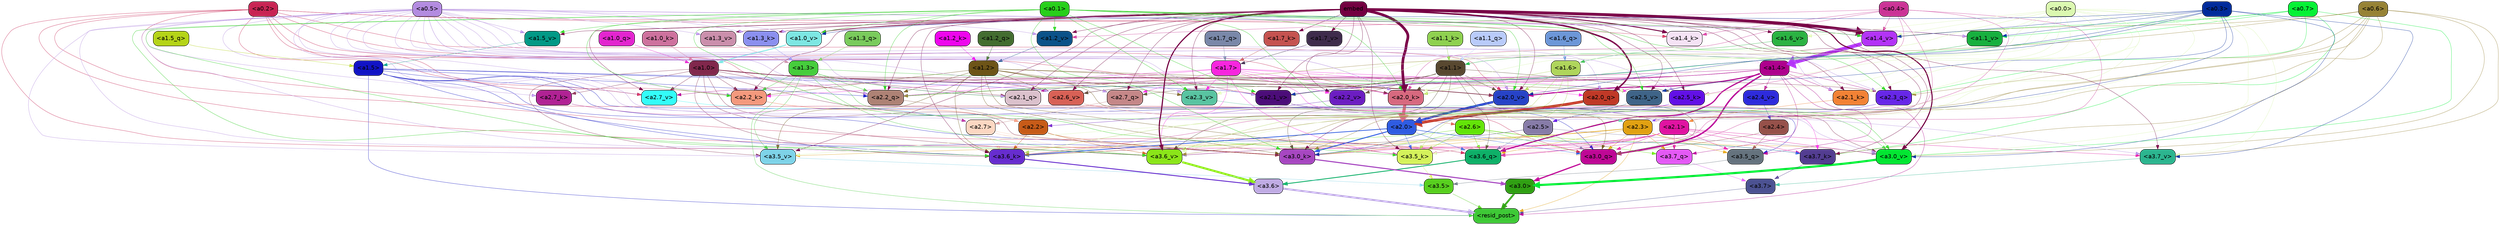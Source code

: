 strict digraph "" {
	graph [bgcolor=transparent,
		layout=dot,
		overlap=false,
		splines=true
	];
	"<a3.7>"	[color=black,
		fillcolor="#4c5292",
		fontname=Helvetica,
		shape=box,
		style="filled, rounded"];
	"<resid_post>"	[color=black,
		fillcolor="#3ec936",
		fontname=Helvetica,
		shape=box,
		style="filled, rounded"];
	"<a3.7>" -> "<resid_post>"	[color="#4c5292",
		penwidth=0.6239100098609924];
	"<a3.6>"	[color=black,
		fillcolor="#c0ace4",
		fontname=Helvetica,
		shape=box,
		style="filled, rounded"];
	"<a3.6>" -> "<resid_post>"	[color="#c0ace4",
		penwidth=4.569062113761902];
	"<a3.5>"	[color=black,
		fillcolor="#58cf1f",
		fontname=Helvetica,
		shape=box,
		style="filled, rounded"];
	"<a3.5>" -> "<resid_post>"	[color="#58cf1f",
		penwidth=0.6];
	"<a3.0>"	[color=black,
		fillcolor="#30a013",
		fontname=Helvetica,
		shape=box,
		style="filled, rounded"];
	"<a3.0>" -> "<resid_post>"	[color="#30a013",
		penwidth=4.283544182777405];
	"<a2.3>"	[color=black,
		fillcolor="#e1a112",
		fontname=Helvetica,
		shape=box,
		style="filled, rounded"];
	"<a2.3>" -> "<resid_post>"	[color="#e1a112",
		penwidth=0.6];
	"<a3.7_q>"	[color=black,
		fillcolor="#e459f5",
		fontname=Helvetica,
		shape=box,
		style="filled, rounded"];
	"<a2.3>" -> "<a3.7_q>"	[color="#e1a112",
		penwidth=0.6];
	"<a3.6_q>"	[color=black,
		fillcolor="#0eb068",
		fontname=Helvetica,
		shape=box,
		style="filled, rounded"];
	"<a2.3>" -> "<a3.6_q>"	[color="#e1a112",
		penwidth=0.6];
	"<a3.5_q>"	[color=black,
		fillcolor="#65737e",
		fontname=Helvetica,
		shape=box,
		style="filled, rounded"];
	"<a2.3>" -> "<a3.5_q>"	[color="#e1a112",
		penwidth=0.6];
	"<a3.0_q>"	[color=black,
		fillcolor="#be0895",
		fontname=Helvetica,
		shape=box,
		style="filled, rounded"];
	"<a2.3>" -> "<a3.0_q>"	[color="#e1a112",
		penwidth=0.6];
	"<a3.0_k>"	[color=black,
		fillcolor="#a747c1",
		fontname=Helvetica,
		shape=box,
		style="filled, rounded"];
	"<a2.3>" -> "<a3.0_k>"	[color="#e1a112",
		penwidth=0.6];
	"<a3.6_v>"	[color=black,
		fillcolor="#8be519",
		fontname=Helvetica,
		shape=box,
		style="filled, rounded"];
	"<a2.3>" -> "<a3.6_v>"	[color="#e1a112",
		penwidth=0.6];
	"<a3.5_v>"	[color=black,
		fillcolor="#7ed3e8",
		fontname=Helvetica,
		shape=box,
		style="filled, rounded"];
	"<a2.3>" -> "<a3.5_v>"	[color="#e1a112",
		penwidth=0.6];
	"<a3.0_v>"	[color=black,
		fillcolor="#03e632",
		fontname=Helvetica,
		shape=box,
		style="filled, rounded"];
	"<a2.3>" -> "<a3.0_v>"	[color="#e1a112",
		penwidth=0.6];
	"<a1.5>"	[color=black,
		fillcolor="#1113c5",
		fontname=Helvetica,
		shape=box,
		style="filled, rounded"];
	"<a1.5>" -> "<resid_post>"	[color="#1113c5",
		penwidth=0.6];
	"<a1.5>" -> "<a3.6_q>"	[color="#1113c5",
		penwidth=0.6];
	"<a1.5>" -> "<a3.5_q>"	[color="#1113c5",
		penwidth=0.6];
	"<a1.5>" -> "<a3.0_q>"	[color="#1113c5",
		penwidth=0.6];
	"<a3.6_k>"	[color=black,
		fillcolor="#672dcf",
		fontname=Helvetica,
		shape=box,
		style="filled, rounded"];
	"<a1.5>" -> "<a3.6_k>"	[color="#1113c5",
		penwidth=0.6];
	"<a1.5>" -> "<a3.0_k>"	[color="#1113c5",
		penwidth=0.6];
	"<a2.2_q>"	[color=black,
		fillcolor="#ae8275",
		fontname=Helvetica,
		shape=box,
		style="filled, rounded"];
	"<a1.5>" -> "<a2.2_q>"	[color="#1113c5",
		penwidth=0.6];
	"<a2.7_v>"	[color=black,
		fillcolor="#33fdf8",
		fontname=Helvetica,
		shape=box,
		style="filled, rounded"];
	"<a1.5>" -> "<a2.7_v>"	[color="#1113c5",
		penwidth=0.6];
	"<a2.6_v>"	[color=black,
		fillcolor="#d86156",
		fontname=Helvetica,
		shape=box,
		style="filled, rounded"];
	"<a1.5>" -> "<a2.6_v>"	[color="#1113c5",
		penwidth=0.6];
	"<a2.1_v>"	[color=black,
		fillcolor="#4c0d79",
		fontname=Helvetica,
		shape=box,
		style="filled, rounded"];
	"<a1.5>" -> "<a2.1_v>"	[color="#1113c5",
		penwidth=0.6];
	"<a1.4>"	[color=black,
		fillcolor="#ae018d",
		fontname=Helvetica,
		shape=box,
		style="filled, rounded"];
	"<a1.4>" -> "<resid_post>"	[color="#ae018d",
		penwidth=0.6];
	"<a1.4>" -> "<a3.7_q>"	[color="#ae018d",
		penwidth=0.6];
	"<a1.4>" -> "<a3.6_q>"	[color="#ae018d",
		penwidth=2.7536282539367676];
	"<a1.4>" -> "<a3.5_q>"	[color="#ae018d",
		penwidth=0.6];
	"<a1.4>" -> "<a3.0_q>"	[color="#ae018d",
		penwidth=3.3369133472442627];
	"<a2.3_q>"	[color=black,
		fillcolor="#6727e8",
		fontname=Helvetica,
		shape=box,
		style="filled, rounded"];
	"<a1.4>" -> "<a2.3_q>"	[color="#ae018d",
		penwidth=0.6];
	"<a1.4>" -> "<a2.2_q>"	[color="#ae018d",
		penwidth=0.6];
	"<a2.1_q>"	[color=black,
		fillcolor="#dbc1cc",
		fontname=Helvetica,
		shape=box,
		style="filled, rounded"];
	"<a1.4>" -> "<a2.1_q>"	[color="#ae018d",
		penwidth=0.6];
	"<a2.0_q>"	[color=black,
		fillcolor="#c03927",
		fontname=Helvetica,
		shape=box,
		style="filled, rounded"];
	"<a1.4>" -> "<a2.0_q>"	[color="#ae018d",
		penwidth=0.6];
	"<a2.1_k>"	[color=black,
		fillcolor="#f28235",
		fontname=Helvetica,
		shape=box,
		style="filled, rounded"];
	"<a1.4>" -> "<a2.1_k>"	[color="#ae018d",
		penwidth=0.6];
	"<a1.4>" -> "<a2.7_v>"	[color="#ae018d",
		penwidth=0.6];
	"<a1.4>" -> "<a2.6_v>"	[color="#ae018d",
		penwidth=0.6];
	"<a2.5_v>"	[color=black,
		fillcolor="#3f6488",
		fontname=Helvetica,
		shape=box,
		style="filled, rounded"];
	"<a1.4>" -> "<a2.5_v>"	[color="#ae018d",
		penwidth=0.6];
	"<a2.4_v>"	[color=black,
		fillcolor="#2e2bdc",
		fontname=Helvetica,
		shape=box,
		style="filled, rounded"];
	"<a1.4>" -> "<a2.4_v>"	[color="#ae018d",
		penwidth=0.6];
	"<a1.4>" -> "<a2.1_v>"	[color="#ae018d",
		penwidth=0.6];
	"<a2.0_v>"	[color=black,
		fillcolor="#2743c7",
		fontname=Helvetica,
		shape=box,
		style="filled, rounded"];
	"<a1.4>" -> "<a2.0_v>"	[color="#ae018d",
		penwidth=2.2818827629089355];
	"<a1.3>"	[color=black,
		fillcolor="#46cd3c",
		fontname=Helvetica,
		shape=box,
		style="filled, rounded"];
	"<a1.3>" -> "<resid_post>"	[color="#46cd3c",
		penwidth=0.6];
	"<a1.3>" -> "<a3.6_v>"	[color="#46cd3c",
		penwidth=0.6];
	"<a1.3>" -> "<a3.5_v>"	[color="#46cd3c",
		penwidth=0.6];
	"<a1.3>" -> "<a3.0_v>"	[color="#46cd3c",
		penwidth=0.6];
	"<a1.3>" -> "<a2.2_q>"	[color="#46cd3c",
		penwidth=0.6];
	"<a1.3>" -> "<a2.1_q>"	[color="#46cd3c",
		penwidth=0.6];
	"<a2.2_k>"	[color=black,
		fillcolor="#f4997d",
		fontname=Helvetica,
		shape=box,
		style="filled, rounded"];
	"<a1.3>" -> "<a2.2_k>"	[color="#46cd3c",
		penwidth=0.6];
	"<a1.3>" -> "<a2.5_v>"	[color="#46cd3c",
		penwidth=0.6];
	"<a3.7_q>" -> "<a3.7>"	[color="#e459f5",
		penwidth=0.6];
	"<a3.6_q>" -> "<a3.6>"	[color="#0eb068",
		penwidth=2.0344843566417694];
	"<a3.5_q>" -> "<a3.5>"	[color="#65737e",
		penwidth=0.6];
	"<a3.0_q>" -> "<a3.0>"	[color="#be0895",
		penwidth=2.863015294075012];
	"<a3.7_k>"	[color=black,
		fillcolor="#533d91",
		fontname=Helvetica,
		shape=box,
		style="filled, rounded"];
	"<a3.7_k>" -> "<a3.7>"	[color="#533d91",
		penwidth=0.6];
	"<a3.6_k>" -> "<a3.6>"	[color="#672dcf",
		penwidth=2.1770318150520325];
	"<a3.5_k>"	[color=black,
		fillcolor="#d5f25b",
		fontname=Helvetica,
		shape=box,
		style="filled, rounded"];
	"<a3.5_k>" -> "<a3.5>"	[color="#d5f25b",
		penwidth=0.6];
	"<a3.0_k>" -> "<a3.0>"	[color="#a747c1",
		penwidth=2.6323853135108948];
	"<a3.7_v>"	[color=black,
		fillcolor="#2cb58f",
		fontname=Helvetica,
		shape=box,
		style="filled, rounded"];
	"<a3.7_v>" -> "<a3.7>"	[color="#2cb58f",
		penwidth=0.6];
	"<a3.6_v>" -> "<a3.6>"	[color="#8be519",
		penwidth=4.972373723983765];
	"<a3.5_v>" -> "<a3.5>"	[color="#7ed3e8",
		penwidth=0.6];
	"<a3.0_v>" -> "<a3.0>"	[color="#03e632",
		penwidth=5.1638524532318115];
	"<a2.6>"	[color=black,
		fillcolor="#63e408",
		fontname=Helvetica,
		shape=box,
		style="filled, rounded"];
	"<a2.6>" -> "<a3.7_q>"	[color="#63e408",
		penwidth=0.6];
	"<a2.6>" -> "<a3.6_q>"	[color="#63e408",
		penwidth=0.6];
	"<a2.6>" -> "<a3.0_q>"	[color="#63e408",
		penwidth=0.6];
	"<a2.6>" -> "<a3.7_k>"	[color="#63e408",
		penwidth=0.6];
	"<a2.6>" -> "<a3.6_k>"	[color="#63e408",
		penwidth=0.6];
	"<a2.6>" -> "<a3.5_k>"	[color="#63e408",
		penwidth=0.6];
	"<a2.6>" -> "<a3.0_k>"	[color="#63e408",
		penwidth=0.6];
	"<a2.1>"	[color=black,
		fillcolor="#e013a1",
		fontname=Helvetica,
		shape=box,
		style="filled, rounded"];
	"<a2.1>" -> "<a3.7_q>"	[color="#e013a1",
		penwidth=0.6];
	"<a2.1>" -> "<a3.6_q>"	[color="#e013a1",
		penwidth=0.6];
	"<a2.1>" -> "<a3.5_q>"	[color="#e013a1",
		penwidth=0.6];
	"<a2.1>" -> "<a3.0_q>"	[color="#e013a1",
		penwidth=0.6];
	"<a2.1>" -> "<a3.7_k>"	[color="#e013a1",
		penwidth=0.6];
	"<a2.1>" -> "<a3.6_k>"	[color="#e013a1",
		penwidth=0.6];
	"<a2.1>" -> "<a3.5_k>"	[color="#e013a1",
		penwidth=0.6];
	"<a2.1>" -> "<a3.0_k>"	[color="#e013a1",
		penwidth=0.6];
	"<a2.1>" -> "<a3.7_v>"	[color="#e013a1",
		penwidth=0.6];
	"<a2.1>" -> "<a3.6_v>"	[color="#e013a1",
		penwidth=0.6];
	"<a2.1>" -> "<a3.0_v>"	[color="#e013a1",
		penwidth=0.6];
	"<a2.7>"	[color=black,
		fillcolor="#fcd7c2",
		fontname=Helvetica,
		shape=box,
		style="filled, rounded"];
	"<a2.7>" -> "<a3.6_q>"	[color="#fcd7c2",
		penwidth=0.6];
	"<a2.7>" -> "<a3.0_q>"	[color="#fcd7c2",
		penwidth=0.6];
	"<a2.7>" -> "<a3.6_k>"	[color="#fcd7c2",
		penwidth=0.6];
	"<a2.7>" -> "<a3.0_k>"	[color="#fcd7c2",
		penwidth=0.6];
	"<a2.7>" -> "<a3.6_v>"	[color="#fcd7c2",
		penwidth=0.6];
	"<a2.5>"	[color=black,
		fillcolor="#877ca8",
		fontname=Helvetica,
		shape=box,
		style="filled, rounded"];
	"<a2.5>" -> "<a3.6_q>"	[color="#877ca8",
		penwidth=0.6];
	"<a2.5>" -> "<a3.0_q>"	[color="#877ca8",
		penwidth=0.6];
	"<a2.5>" -> "<a3.0_k>"	[color="#877ca8",
		penwidth=0.6];
	"<a2.5>" -> "<a3.6_v>"	[color="#877ca8",
		penwidth=0.6];
	"<a2.5>" -> "<a3.0_v>"	[color="#877ca8",
		penwidth=0.6];
	"<a2.0>"	[color=black,
		fillcolor="#2f5ce2",
		fontname=Helvetica,
		shape=box,
		style="filled, rounded"];
	"<a2.0>" -> "<a3.6_q>"	[color="#2f5ce2",
		penwidth=0.6];
	"<a2.0>" -> "<a3.0_q>"	[color="#2f5ce2",
		penwidth=0.6];
	"<a2.0>" -> "<a3.7_k>"	[color="#2f5ce2",
		penwidth=0.6];
	"<a2.0>" -> "<a3.6_k>"	[color="#2f5ce2",
		penwidth=1.7047871947288513];
	"<a2.0>" -> "<a3.5_k>"	[color="#2f5ce2",
		penwidth=0.6];
	"<a2.0>" -> "<a3.0_k>"	[color="#2f5ce2",
		penwidth=2.239806979894638];
	"<a1.1>"	[color=black,
		fillcolor="#584830",
		fontname=Helvetica,
		shape=box,
		style="filled, rounded"];
	"<a1.1>" -> "<a3.6_q>"	[color="#584830",
		penwidth=0.6];
	"<a1.1>" -> "<a3.0_q>"	[color="#584830",
		penwidth=0.6];
	"<a1.1>" -> "<a3.0_k>"	[color="#584830",
		penwidth=0.6];
	"<a1.1>" -> "<a3.6_v>"	[color="#584830",
		penwidth=0.6];
	"<a2.7_q>"	[color=black,
		fillcolor="#c58788",
		fontname=Helvetica,
		shape=box,
		style="filled, rounded"];
	"<a1.1>" -> "<a2.7_q>"	[color="#584830",
		penwidth=0.6];
	"<a2.5_k>"	[color=black,
		fillcolor="#6210e6",
		fontname=Helvetica,
		shape=box,
		style="filled, rounded"];
	"<a1.1>" -> "<a2.5_k>"	[color="#584830",
		penwidth=0.6];
	"<a2.0_k>"	[color=black,
		fillcolor="#d7697f",
		fontname=Helvetica,
		shape=box,
		style="filled, rounded"];
	"<a1.1>" -> "<a2.0_k>"	[color="#584830",
		penwidth=0.6];
	"<a1.1>" -> "<a2.6_v>"	[color="#584830",
		penwidth=0.6];
	"<a2.2_v>"	[color=black,
		fillcolor="#6c1dc2",
		fontname=Helvetica,
		shape=box,
		style="filled, rounded"];
	"<a1.1>" -> "<a2.2_v>"	[color="#584830",
		penwidth=0.6];
	"<a1.1>" -> "<a2.1_v>"	[color="#584830",
		penwidth=0.6];
	"<a1.1>" -> "<a2.0_v>"	[color="#584830",
		penwidth=0.6];
	"<a0.4>"	[color=black,
		fillcolor="#cb3496",
		fontname=Helvetica,
		shape=box,
		style="filled, rounded"];
	"<a0.4>" -> "<a3.6_q>"	[color="#cb3496",
		penwidth=0.6];
	"<a0.4>" -> "<a3.0_q>"	[color="#cb3496",
		penwidth=0.6];
	"<a0.4>" -> "<a3.6_k>"	[color="#cb3496",
		penwidth=0.6];
	"<a0.4>" -> "<a2.5_k>"	[color="#cb3496",
		penwidth=0.6];
	"<a0.4>" -> "<a2.0_k>"	[color="#cb3496",
		penwidth=0.6];
	"<a1.4_k>"	[color=black,
		fillcolor="#f5e3f5",
		fontname=Helvetica,
		shape=box,
		style="filled, rounded"];
	"<a0.4>" -> "<a1.4_k>"	[color="#cb3496",
		penwidth=0.6];
	"<a1.4_v>"	[color=black,
		fillcolor="#b334f7",
		fontname=Helvetica,
		shape=box,
		style="filled, rounded"];
	"<a0.4>" -> "<a1.4_v>"	[color="#cb3496",
		penwidth=0.6];
	"<a1.2_v>"	[color=black,
		fillcolor="#0b5289",
		fontname=Helvetica,
		shape=box,
		style="filled, rounded"];
	"<a0.4>" -> "<a1.2_v>"	[color="#cb3496",
		penwidth=0.6];
	"<a0.2>"	[color=black,
		fillcolor="#c82453",
		fontname=Helvetica,
		shape=box,
		style="filled, rounded"];
	"<a0.2>" -> "<a3.6_q>"	[color="#c82453",
		penwidth=0.6];
	"<a0.2>" -> "<a3.0_q>"	[color="#c82453",
		penwidth=0.6];
	"<a0.2>" -> "<a3.6_k>"	[color="#c82453",
		penwidth=0.6];
	"<a0.2>" -> "<a3.0_k>"	[color="#c82453",
		penwidth=0.6];
	"<a0.2>" -> "<a2.2_q>"	[color="#c82453",
		penwidth=0.6];
	"<a0.2>" -> "<a2.2_k>"	[color="#c82453",
		penwidth=0.6];
	"<a0.2>" -> "<a2.0_k>"	[color="#c82453",
		penwidth=0.6];
	"<a0.2>" -> "<a2.7_v>"	[color="#c82453",
		penwidth=0.6];
	"<a0.2>" -> "<a2.1_v>"	[color="#c82453",
		penwidth=0.6];
	"<a0.2>" -> "<a2.0_v>"	[color="#c82453",
		penwidth=0.6];
	"<a0.2>" -> "<a1.4_k>"	[color="#c82453",
		penwidth=0.6];
	"<a0.2>" -> "<a1.4_v>"	[color="#c82453",
		penwidth=0.6];
	"<a2.4>"	[color=black,
		fillcolor="#96514a",
		fontname=Helvetica,
		shape=box,
		style="filled, rounded"];
	"<a2.4>" -> "<a3.5_q>"	[color="#96514a",
		penwidth=0.6];
	"<a2.4>" -> "<a3.0_q>"	[color="#96514a",
		penwidth=0.6];
	"<a1.2>"	[color=black,
		fillcolor="#6d5417",
		fontname=Helvetica,
		shape=box,
		style="filled, rounded"];
	"<a1.2>" -> "<a3.0_q>"	[color="#6d5417",
		penwidth=0.6];
	"<a1.2>" -> "<a3.6_k>"	[color="#6d5417",
		penwidth=0.6];
	"<a1.2>" -> "<a3.5_k>"	[color="#6d5417",
		penwidth=0.6];
	"<a1.2>" -> "<a3.0_k>"	[color="#6d5417",
		penwidth=0.6];
	"<a1.2>" -> "<a3.5_v>"	[color="#6d5417",
		penwidth=0.6];
	"<a1.2>" -> "<a2.7_q>"	[color="#6d5417",
		penwidth=0.6];
	"<a1.2>" -> "<a2.2_q>"	[color="#6d5417",
		penwidth=0.6];
	"<a1.2>" -> "<a2.2_k>"	[color="#6d5417",
		penwidth=0.6];
	"<a1.2>" -> "<a2.6_v>"	[color="#6d5417",
		penwidth=0.6];
	"<a1.2>" -> "<a2.5_v>"	[color="#6d5417",
		penwidth=0.6];
	"<a2.3_v>"	[color=black,
		fillcolor="#59c4a1",
		fontname=Helvetica,
		shape=box,
		style="filled, rounded"];
	"<a1.2>" -> "<a2.3_v>"	[color="#6d5417",
		penwidth=0.6];
	"<a1.2>" -> "<a2.0_v>"	[color="#6d5417",
		penwidth=0.6];
	"<a1.7>"	[color=black,
		fillcolor="#f725de",
		fontname=Helvetica,
		shape=box,
		style="filled, rounded"];
	"<a1.7>" -> "<a3.7_k>"	[color="#f725de",
		penwidth=0.6];
	"<a1.7>" -> "<a3.5_k>"	[color="#f725de",
		penwidth=0.6];
	"<a1.7>" -> "<a3.6_v>"	[color="#f725de",
		penwidth=0.6];
	"<a1.7>" -> "<a2.7_q>"	[color="#f725de",
		penwidth=0.6];
	"<a1.7>" -> "<a2.2_q>"	[color="#f725de",
		penwidth=0.6];
	"<a1.7>" -> "<a2.0_q>"	[color="#f725de",
		penwidth=0.6];
	"<a1.7>" -> "<a2.2_k>"	[color="#f725de",
		penwidth=0.6];
	"<a1.7>" -> "<a2.0_k>"	[color="#f725de",
		penwidth=0.6];
	"<a1.7>" -> "<a2.5_v>"	[color="#f725de",
		penwidth=0.6];
	"<a1.7>" -> "<a2.3_v>"	[color="#f725de",
		penwidth=0.6];
	"<a1.7>" -> "<a2.2_v>"	[color="#f725de",
		penwidth=0.6];
	"<a0.7>"	[color=black,
		fillcolor="#06f135",
		fontname=Helvetica,
		shape=box,
		style="filled, rounded"];
	"<a0.7>" -> "<a3.7_k>"	[color="#06f135",
		penwidth=0.6];
	"<a0.7>" -> "<a3.0_v>"	[color="#06f135",
		penwidth=0.6];
	"<a0.7>" -> "<a2.3_q>"	[color="#06f135",
		penwidth=0.6];
	"<a0.7>" -> "<a2.2_q>"	[color="#06f135",
		penwidth=0.6];
	"<a0.7>" -> "<a1.4_v>"	[color="#06f135",
		penwidth=0.6];
	"<a1.1_v>"	[color=black,
		fillcolor="#17b03f",
		fontname=Helvetica,
		shape=box,
		style="filled, rounded"];
	"<a0.7>" -> "<a1.1_v>"	[color="#06f135",
		penwidth=0.6];
	"<a0.6>"	[color=black,
		fillcolor="#968235",
		fontname=Helvetica,
		shape=box,
		style="filled, rounded"];
	"<a0.6>" -> "<a3.7_k>"	[color="#968235",
		penwidth=0.6];
	"<a0.6>" -> "<a3.6_k>"	[color="#968235",
		penwidth=0.6];
	"<a0.6>" -> "<a3.0_k>"	[color="#968235",
		penwidth=0.6];
	"<a0.6>" -> "<a3.7_v>"	[color="#968235",
		penwidth=0.6];
	"<a0.6>" -> "<a3.6_v>"	[color="#968235",
		penwidth=0.6];
	"<a0.6>" -> "<a3.0_v>"	[color="#968235",
		penwidth=0.6];
	"<a0.6>" -> "<a2.3_q>"	[color="#968235",
		penwidth=0.6];
	"<a0.6>" -> "<a2.2_q>"	[color="#968235",
		penwidth=0.6];
	"<a0.6>" -> "<a1.4_v>"	[color="#968235",
		penwidth=0.6];
	embed	[color=black,
		fillcolor="#730141",
		fontname=Helvetica,
		shape=box,
		style="filled, rounded"];
	embed -> "<a3.7_k>"	[color="#730141",
		penwidth=0.6];
	embed -> "<a3.6_k>"	[color="#730141",
		penwidth=0.6];
	embed -> "<a3.5_k>"	[color="#730141",
		penwidth=0.6];
	embed -> "<a3.0_k>"	[color="#730141",
		penwidth=0.6];
	embed -> "<a3.7_v>"	[color="#730141",
		penwidth=0.6];
	embed -> "<a3.6_v>"	[color="#730141",
		penwidth=2.7369276881217957];
	embed -> "<a3.5_v>"	[color="#730141",
		penwidth=0.6];
	embed -> "<a3.0_v>"	[color="#730141",
		penwidth=2.5778204202651978];
	embed -> "<a2.7_q>"	[color="#730141",
		penwidth=0.6];
	embed -> "<a2.3_q>"	[color="#730141",
		penwidth=0.6];
	embed -> "<a2.2_q>"	[color="#730141",
		penwidth=0.6];
	embed -> "<a2.1_q>"	[color="#730141",
		penwidth=0.6];
	embed -> "<a2.0_q>"	[color="#730141",
		penwidth=3.459219217300415];
	embed -> "<a2.5_k>"	[color="#730141",
		penwidth=0.6];
	embed -> "<a2.2_k>"	[color="#730141",
		penwidth=0.6363201141357422];
	embed -> "<a2.1_k>"	[color="#730141",
		penwidth=0.6];
	embed -> "<a2.0_k>"	[color="#730141",
		penwidth=6.407642982900143];
	embed -> "<a2.7_v>"	[color="#730141",
		penwidth=0.6];
	embed -> "<a2.6_v>"	[color="#730141",
		penwidth=0.6];
	embed -> "<a2.5_v>"	[color="#730141",
		penwidth=0.6];
	embed -> "<a2.3_v>"	[color="#730141",
		penwidth=0.6];
	embed -> "<a2.2_v>"	[color="#730141",
		penwidth=0.6175012588500977];
	embed -> "<a2.1_v>"	[color="#730141",
		penwidth=0.6];
	embed -> "<a2.0_v>"	[color="#730141",
		penwidth=0.6];
	"<a1.7_k>"	[color=black,
		fillcolor="#c55350",
		fontname=Helvetica,
		shape=box,
		style="filled, rounded"];
	embed -> "<a1.7_k>"	[color="#730141",
		penwidth=0.6];
	embed -> "<a1.4_k>"	[color="#730141",
		penwidth=2.1454997062683105];
	"<a1.3_k>"	[color=black,
		fillcolor="#8b90ef",
		fontname=Helvetica,
		shape=box,
		style="filled, rounded"];
	embed -> "<a1.3_k>"	[color="#730141",
		penwidth=0.6];
	"<a1.7_v>"	[color=black,
		fillcolor="#3f2c4c",
		fontname=Helvetica,
		shape=box,
		style="filled, rounded"];
	embed -> "<a1.7_v>"	[color="#730141",
		penwidth=0.6];
	"<a1.6_v>"	[color=black,
		fillcolor="#2bb343",
		fontname=Helvetica,
		shape=box,
		style="filled, rounded"];
	embed -> "<a1.6_v>"	[color="#730141",
		penwidth=0.6];
	"<a1.5_v>"	[color=black,
		fillcolor="#029986",
		fontname=Helvetica,
		shape=box,
		style="filled, rounded"];
	embed -> "<a1.5_v>"	[color="#730141",
		penwidth=0.6];
	embed -> "<a1.4_v>"	[color="#730141",
		penwidth=6.860090345144272];
	"<a1.3_v>"	[color=black,
		fillcolor="#cb8fac",
		fontname=Helvetica,
		shape=box,
		style="filled, rounded"];
	embed -> "<a1.3_v>"	[color="#730141",
		penwidth=0.6];
	embed -> "<a1.2_v>"	[color="#730141",
		penwidth=0.6];
	embed -> "<a1.1_v>"	[color="#730141",
		penwidth=0.6];
	"<a1.0_v>"	[color=black,
		fillcolor="#7de7e3",
		fontname=Helvetica,
		shape=box,
		style="filled, rounded"];
	embed -> "<a1.0_v>"	[color="#730141",
		penwidth=1.2940821647644043];
	"<a2.2>"	[color=black,
		fillcolor="#c75b18",
		fontname=Helvetica,
		shape=box,
		style="filled, rounded"];
	"<a2.2>" -> "<a3.6_k>"	[color="#c75b18",
		penwidth=0.6];
	"<a2.2>" -> "<a3.0_k>"	[color="#c75b18",
		penwidth=0.6];
	"<a2.2>" -> "<a3.6_v>"	[color="#c75b18",
		penwidth=0.6];
	"<a1.6>"	[color=black,
		fillcolor="#afd55b",
		fontname=Helvetica,
		shape=box,
		style="filled, rounded"];
	"<a1.6>" -> "<a3.6_k>"	[color="#afd55b",
		penwidth=0.6];
	"<a1.6>" -> "<a3.5_k>"	[color="#afd55b",
		penwidth=0.6];
	"<a1.6>" -> "<a3.6_v>"	[color="#afd55b",
		penwidth=0.6];
	"<a1.6>" -> "<a2.0_k>"	[color="#afd55b",
		penwidth=0.6];
	"<a1.6>" -> "<a2.0_v>"	[color="#afd55b",
		penwidth=0.6];
	"<a1.0>"	[color=black,
		fillcolor="#81274c",
		fontname=Helvetica,
		shape=box,
		style="filled, rounded"];
	"<a1.0>" -> "<a3.6_k>"	[color="#81274c",
		penwidth=0.6];
	"<a1.0>" -> "<a3.0_k>"	[color="#81274c",
		penwidth=0.6];
	"<a1.0>" -> "<a3.6_v>"	[color="#81274c",
		penwidth=0.6];
	"<a1.0>" -> "<a3.5_v>"	[color="#81274c",
		penwidth=0.6];
	"<a1.0>" -> "<a3.0_v>"	[color="#81274c",
		penwidth=0.6];
	"<a1.0>" -> "<a2.3_q>"	[color="#81274c",
		penwidth=0.6];
	"<a1.0>" -> "<a2.2_q>"	[color="#81274c",
		penwidth=0.6];
	"<a1.0>" -> "<a2.1_q>"	[color="#81274c",
		penwidth=0.6];
	"<a2.7_k>"	[color=black,
		fillcolor="#b12294",
		fontname=Helvetica,
		shape=box,
		style="filled, rounded"];
	"<a1.0>" -> "<a2.7_k>"	[color="#81274c",
		penwidth=0.6];
	"<a1.0>" -> "<a2.2_k>"	[color="#81274c",
		penwidth=0.6];
	"<a1.0>" -> "<a2.0_k>"	[color="#81274c",
		penwidth=0.6];
	"<a1.0>" -> "<a2.7_v>"	[color="#81274c",
		penwidth=0.6];
	"<a1.0>" -> "<a2.6_v>"	[color="#81274c",
		penwidth=0.6];
	"<a1.0>" -> "<a2.0_v>"	[color="#81274c",
		penwidth=1.2978954315185547];
	"<a0.5>"	[color=black,
		fillcolor="#b38be0",
		fontname=Helvetica,
		shape=box,
		style="filled, rounded"];
	"<a0.5>" -> "<a3.6_k>"	[color="#b38be0",
		penwidth=0.6];
	"<a0.5>" -> "<a3.7_v>"	[color="#b38be0",
		penwidth=0.6];
	"<a0.5>" -> "<a3.6_v>"	[color="#b38be0",
		penwidth=0.6];
	"<a0.5>" -> "<a3.5_v>"	[color="#b38be0",
		penwidth=0.6];
	"<a0.5>" -> "<a3.0_v>"	[color="#b38be0",
		penwidth=0.6];
	"<a0.5>" -> "<a2.7_q>"	[color="#b38be0",
		penwidth=0.6];
	"<a0.5>" -> "<a2.3_q>"	[color="#b38be0",
		penwidth=0.6];
	"<a0.5>" -> "<a2.2_q>"	[color="#b38be0",
		penwidth=0.6];
	"<a0.5>" -> "<a2.1_q>"	[color="#b38be0",
		penwidth=0.6];
	"<a0.5>" -> "<a2.0_q>"	[color="#b38be0",
		penwidth=0.6];
	"<a0.5>" -> "<a2.7_k>"	[color="#b38be0",
		penwidth=0.6];
	"<a0.5>" -> "<a2.5_k>"	[color="#b38be0",
		penwidth=0.6];
	"<a0.5>" -> "<a2.2_k>"	[color="#b38be0",
		penwidth=0.6];
	"<a0.5>" -> "<a2.1_k>"	[color="#b38be0",
		penwidth=0.6];
	"<a0.5>" -> "<a2.0_k>"	[color="#b38be0",
		penwidth=0.7721366882324219];
	"<a0.5>" -> "<a2.6_v>"	[color="#b38be0",
		penwidth=0.6];
	"<a0.5>" -> "<a2.3_v>"	[color="#b38be0",
		penwidth=0.6];
	"<a0.5>" -> "<a2.1_v>"	[color="#b38be0",
		penwidth=0.6];
	"<a0.5>" -> "<a2.0_v>"	[color="#b38be0",
		penwidth=0.6];
	"<a0.5>" -> "<a1.3_k>"	[color="#b38be0",
		penwidth=0.6];
	"<a0.5>" -> "<a1.5_v>"	[color="#b38be0",
		penwidth=0.6];
	"<a0.5>" -> "<a1.4_v>"	[color="#b38be0",
		penwidth=1.0206317901611328];
	"<a0.5>" -> "<a1.3_v>"	[color="#b38be0",
		penwidth=0.6];
	"<a0.5>" -> "<a1.2_v>"	[color="#b38be0",
		penwidth=0.6];
	"<a0.5>" -> "<a1.1_v>"	[color="#b38be0",
		penwidth=0.6];
	"<a0.5>" -> "<a1.0_v>"	[color="#b38be0",
		penwidth=0.6];
	"<a0.1>"	[color=black,
		fillcolor="#28cf1b",
		fontname=Helvetica,
		shape=box,
		style="filled, rounded"];
	"<a0.1>" -> "<a3.6_k>"	[color="#28cf1b",
		penwidth=0.6];
	"<a0.1>" -> "<a3.5_k>"	[color="#28cf1b",
		penwidth=0.6];
	"<a0.1>" -> "<a3.0_k>"	[color="#28cf1b",
		penwidth=0.6];
	"<a0.1>" -> "<a3.6_v>"	[color="#28cf1b",
		penwidth=0.6];
	"<a0.1>" -> "<a3.0_v>"	[color="#28cf1b",
		penwidth=0.6];
	"<a0.1>" -> "<a2.3_q>"	[color="#28cf1b",
		penwidth=0.6];
	"<a0.1>" -> "<a2.2_q>"	[color="#28cf1b",
		penwidth=0.6];
	"<a0.1>" -> "<a2.2_k>"	[color="#28cf1b",
		penwidth=0.6];
	"<a0.1>" -> "<a2.0_k>"	[color="#28cf1b",
		penwidth=0.6];
	"<a0.1>" -> "<a2.5_v>"	[color="#28cf1b",
		penwidth=0.6];
	"<a0.1>" -> "<a2.3_v>"	[color="#28cf1b",
		penwidth=0.6];
	"<a0.1>" -> "<a2.1_v>"	[color="#28cf1b",
		penwidth=0.6];
	"<a0.1>" -> "<a2.0_v>"	[color="#28cf1b",
		penwidth=0.6];
	"<a0.1>" -> "<a1.5_v>"	[color="#28cf1b",
		penwidth=0.6];
	"<a0.1>" -> "<a1.4_v>"	[color="#28cf1b",
		penwidth=0.6];
	"<a0.1>" -> "<a1.2_v>"	[color="#28cf1b",
		penwidth=0.6];
	"<a0.1>" -> "<a1.0_v>"	[color="#28cf1b",
		penwidth=0.6];
	"<a0.0>"	[color=black,
		fillcolor="#dbf8b0",
		fontname=Helvetica,
		shape=box,
		style="filled, rounded"];
	"<a0.0>" -> "<a3.5_k>"	[color="#dbf8b0",
		penwidth=0.6];
	"<a0.0>" -> "<a3.7_v>"	[color="#dbf8b0",
		penwidth=0.6];
	"<a0.0>" -> "<a3.6_v>"	[color="#dbf8b0",
		penwidth=0.6];
	"<a0.0>" -> "<a3.5_v>"	[color="#dbf8b0",
		penwidth=0.6];
	"<a0.0>" -> "<a3.0_v>"	[color="#dbf8b0",
		penwidth=0.6];
	"<a0.0>" -> "<a2.3_q>"	[color="#dbf8b0",
		penwidth=0.6];
	"<a0.0>" -> "<a2.0_q>"	[color="#dbf8b0",
		penwidth=0.6];
	"<a0.0>" -> "<a2.5_k>"	[color="#dbf8b0",
		penwidth=0.6];
	"<a0.0>" -> "<a2.1_k>"	[color="#dbf8b0",
		penwidth=0.6];
	"<a0.0>" -> "<a2.0_k>"	[color="#dbf8b0",
		penwidth=0.6];
	"<a0.0>" -> "<a2.5_v>"	[color="#dbf8b0",
		penwidth=0.6];
	"<a0.0>" -> "<a2.3_v>"	[color="#dbf8b0",
		penwidth=0.6];
	"<a0.0>" -> "<a2.2_v>"	[color="#dbf8b0",
		penwidth=0.6];
	"<a0.0>" -> "<a2.0_v>"	[color="#dbf8b0",
		penwidth=0.6];
	"<a0.0>" -> "<a1.6_v>"	[color="#dbf8b0",
		penwidth=0.6];
	"<a0.0>" -> "<a1.4_v>"	[color="#dbf8b0",
		penwidth=0.6];
	"<a0.0>" -> "<a1.1_v>"	[color="#dbf8b0",
		penwidth=0.6];
	"<a0.3>"	[color=black,
		fillcolor="#012b9b",
		fontname=Helvetica,
		shape=box,
		style="filled, rounded"];
	"<a0.3>" -> "<a3.0_k>"	[color="#012b9b",
		penwidth=0.6];
	"<a0.3>" -> "<a3.7_v>"	[color="#012b9b",
		penwidth=0.6];
	"<a0.3>" -> "<a3.0_v>"	[color="#012b9b",
		penwidth=0.6];
	"<a0.3>" -> "<a2.5_v>"	[color="#012b9b",
		penwidth=0.6];
	"<a0.3>" -> "<a2.1_v>"	[color="#012b9b",
		penwidth=0.6];
	"<a0.3>" -> "<a2.0_v>"	[color="#012b9b",
		penwidth=0.6];
	"<a0.3>" -> "<a1.4_v>"	[color="#012b9b",
		penwidth=0.6];
	"<a0.3>" -> "<a1.1_v>"	[color="#012b9b",
		penwidth=0.6];
	"<a0.3>" -> "<a1.0_v>"	[color="#012b9b",
		penwidth=0.6];
	"<a2.7_q>" -> "<a2.7>"	[color="#c58788",
		penwidth=0.6];
	"<a2.3_q>" -> "<a2.3>"	[color="#6727e8",
		penwidth=0.6];
	"<a2.2_q>" -> "<a2.2>"	[color="#ae8275",
		penwidth=0.7441773414611816];
	"<a2.1_q>" -> "<a2.1>"	[color="#dbc1cc",
		penwidth=0.6];
	"<a2.0_q>" -> "<a2.0>"	[color="#c03927",
		penwidth=6.422367453575134];
	"<a2.7_k>" -> "<a2.7>"	[color="#b12294",
		penwidth=0.6];
	"<a2.5_k>" -> "<a2.5>"	[color="#6210e6",
		penwidth=0.6];
	"<a2.2_k>" -> "<a2.2>"	[color="#f4997d",
		penwidth=0.8810110092163086];
	"<a2.1_k>" -> "<a2.1>"	[color="#f28235",
		penwidth=0.6];
	"<a2.0_k>" -> "<a2.0>"	[color="#d7697f",
		penwidth=7.398894429206848];
	"<a2.7_v>" -> "<a2.7>"	[color="#33fdf8",
		penwidth=0.6];
	"<a2.6_v>" -> "<a2.6>"	[color="#d86156",
		penwidth=0.6];
	"<a2.5_v>" -> "<a2.5>"	[color="#3f6488",
		penwidth=0.6];
	"<a2.4_v>" -> "<a2.4>"	[color="#2e2bdc",
		penwidth=0.6];
	"<a2.3_v>" -> "<a2.3>"	[color="#59c4a1",
		penwidth=0.6];
	"<a2.2_v>" -> "<a2.2>"	[color="#6c1dc2",
		penwidth=0.6];
	"<a2.1_v>" -> "<a2.1>"	[color="#4c0d79",
		penwidth=0.6];
	"<a2.0_v>" -> "<a2.0>"	[color="#2743c7",
		penwidth=5.395828627049923];
	"<a1.7_q>"	[color=black,
		fillcolor="#7a88a9",
		fontname=Helvetica,
		shape=box,
		style="filled, rounded"];
	"<a1.7_q>" -> "<a1.7>"	[color="#7a88a9",
		penwidth=0.6];
	"<a1.6_q>"	[color=black,
		fillcolor="#6d97d8",
		fontname=Helvetica,
		shape=box,
		style="filled, rounded"];
	"<a1.6_q>" -> "<a1.6>"	[color="#6d97d8",
		penwidth=0.6];
	"<a1.5_q>"	[color=black,
		fillcolor="#b5d418",
		fontname=Helvetica,
		shape=box,
		style="filled, rounded"];
	"<a1.5_q>" -> "<a1.5>"	[color="#b5d418",
		penwidth=0.6];
	"<a1.3_q>"	[color=black,
		fillcolor="#7acb5c",
		fontname=Helvetica,
		shape=box,
		style="filled, rounded"];
	"<a1.3_q>" -> "<a1.3>"	[color="#7acb5c",
		penwidth=0.6];
	"<a1.2_q>"	[color=black,
		fillcolor="#436d30",
		fontname=Helvetica,
		shape=box,
		style="filled, rounded"];
	"<a1.2_q>" -> "<a1.2>"	[color="#436d30",
		penwidth=0.6];
	"<a1.1_q>"	[color=black,
		fillcolor="#b9cbfa",
		fontname=Helvetica,
		shape=box,
		style="filled, rounded"];
	"<a1.1_q>" -> "<a1.1>"	[color="#b9cbfa",
		penwidth=0.6];
	"<a1.0_q>"	[color=black,
		fillcolor="#e325cf",
		fontname=Helvetica,
		shape=box,
		style="filled, rounded"];
	"<a1.0_q>" -> "<a1.0>"	[color="#e325cf",
		penwidth=0.6];
	"<a1.7_k>" -> "<a1.7>"	[color="#c55350",
		penwidth=0.6];
	"<a1.4_k>" -> "<a1.4>"	[color="#f5e3f5",
		penwidth=0.6];
	"<a1.3_k>" -> "<a1.3>"	[color="#8b90ef",
		penwidth=0.6];
	"<a1.2_k>"	[color=black,
		fillcolor="#ee06ed",
		fontname=Helvetica,
		shape=box,
		style="filled, rounded"];
	"<a1.2_k>" -> "<a1.2>"	[color="#ee06ed",
		penwidth=0.6];
	"<a1.1_k>"	[color=black,
		fillcolor="#8fd150",
		fontname=Helvetica,
		shape=box,
		style="filled, rounded"];
	"<a1.1_k>" -> "<a1.1>"	[color="#8fd150",
		penwidth=0.6];
	"<a1.0_k>"	[color=black,
		fillcolor="#ce729e",
		fontname=Helvetica,
		shape=box,
		style="filled, rounded"];
	"<a1.0_k>" -> "<a1.0>"	[color="#ce729e",
		penwidth=0.6];
	"<a1.7_v>" -> "<a1.7>"	[color="#3f2c4c",
		penwidth=0.6];
	"<a1.6_v>" -> "<a1.6>"	[color="#2bb343",
		penwidth=0.6];
	"<a1.5_v>" -> "<a1.5>"	[color="#029986",
		penwidth=0.6];
	"<a1.4_v>" -> "<a1.4>"	[color="#b334f7",
		penwidth=8.774570226669312];
	"<a1.3_v>" -> "<a1.3>"	[color="#cb8fac",
		penwidth=0.6];
	"<a1.2_v>" -> "<a1.2>"	[color="#0b5289",
		penwidth=0.6];
	"<a1.1_v>" -> "<a1.1>"	[color="#17b03f",
		penwidth=0.6];
	"<a1.0_v>" -> "<a1.0>"	[color="#7de7e3",
		penwidth=2.0497570037841797];
}
